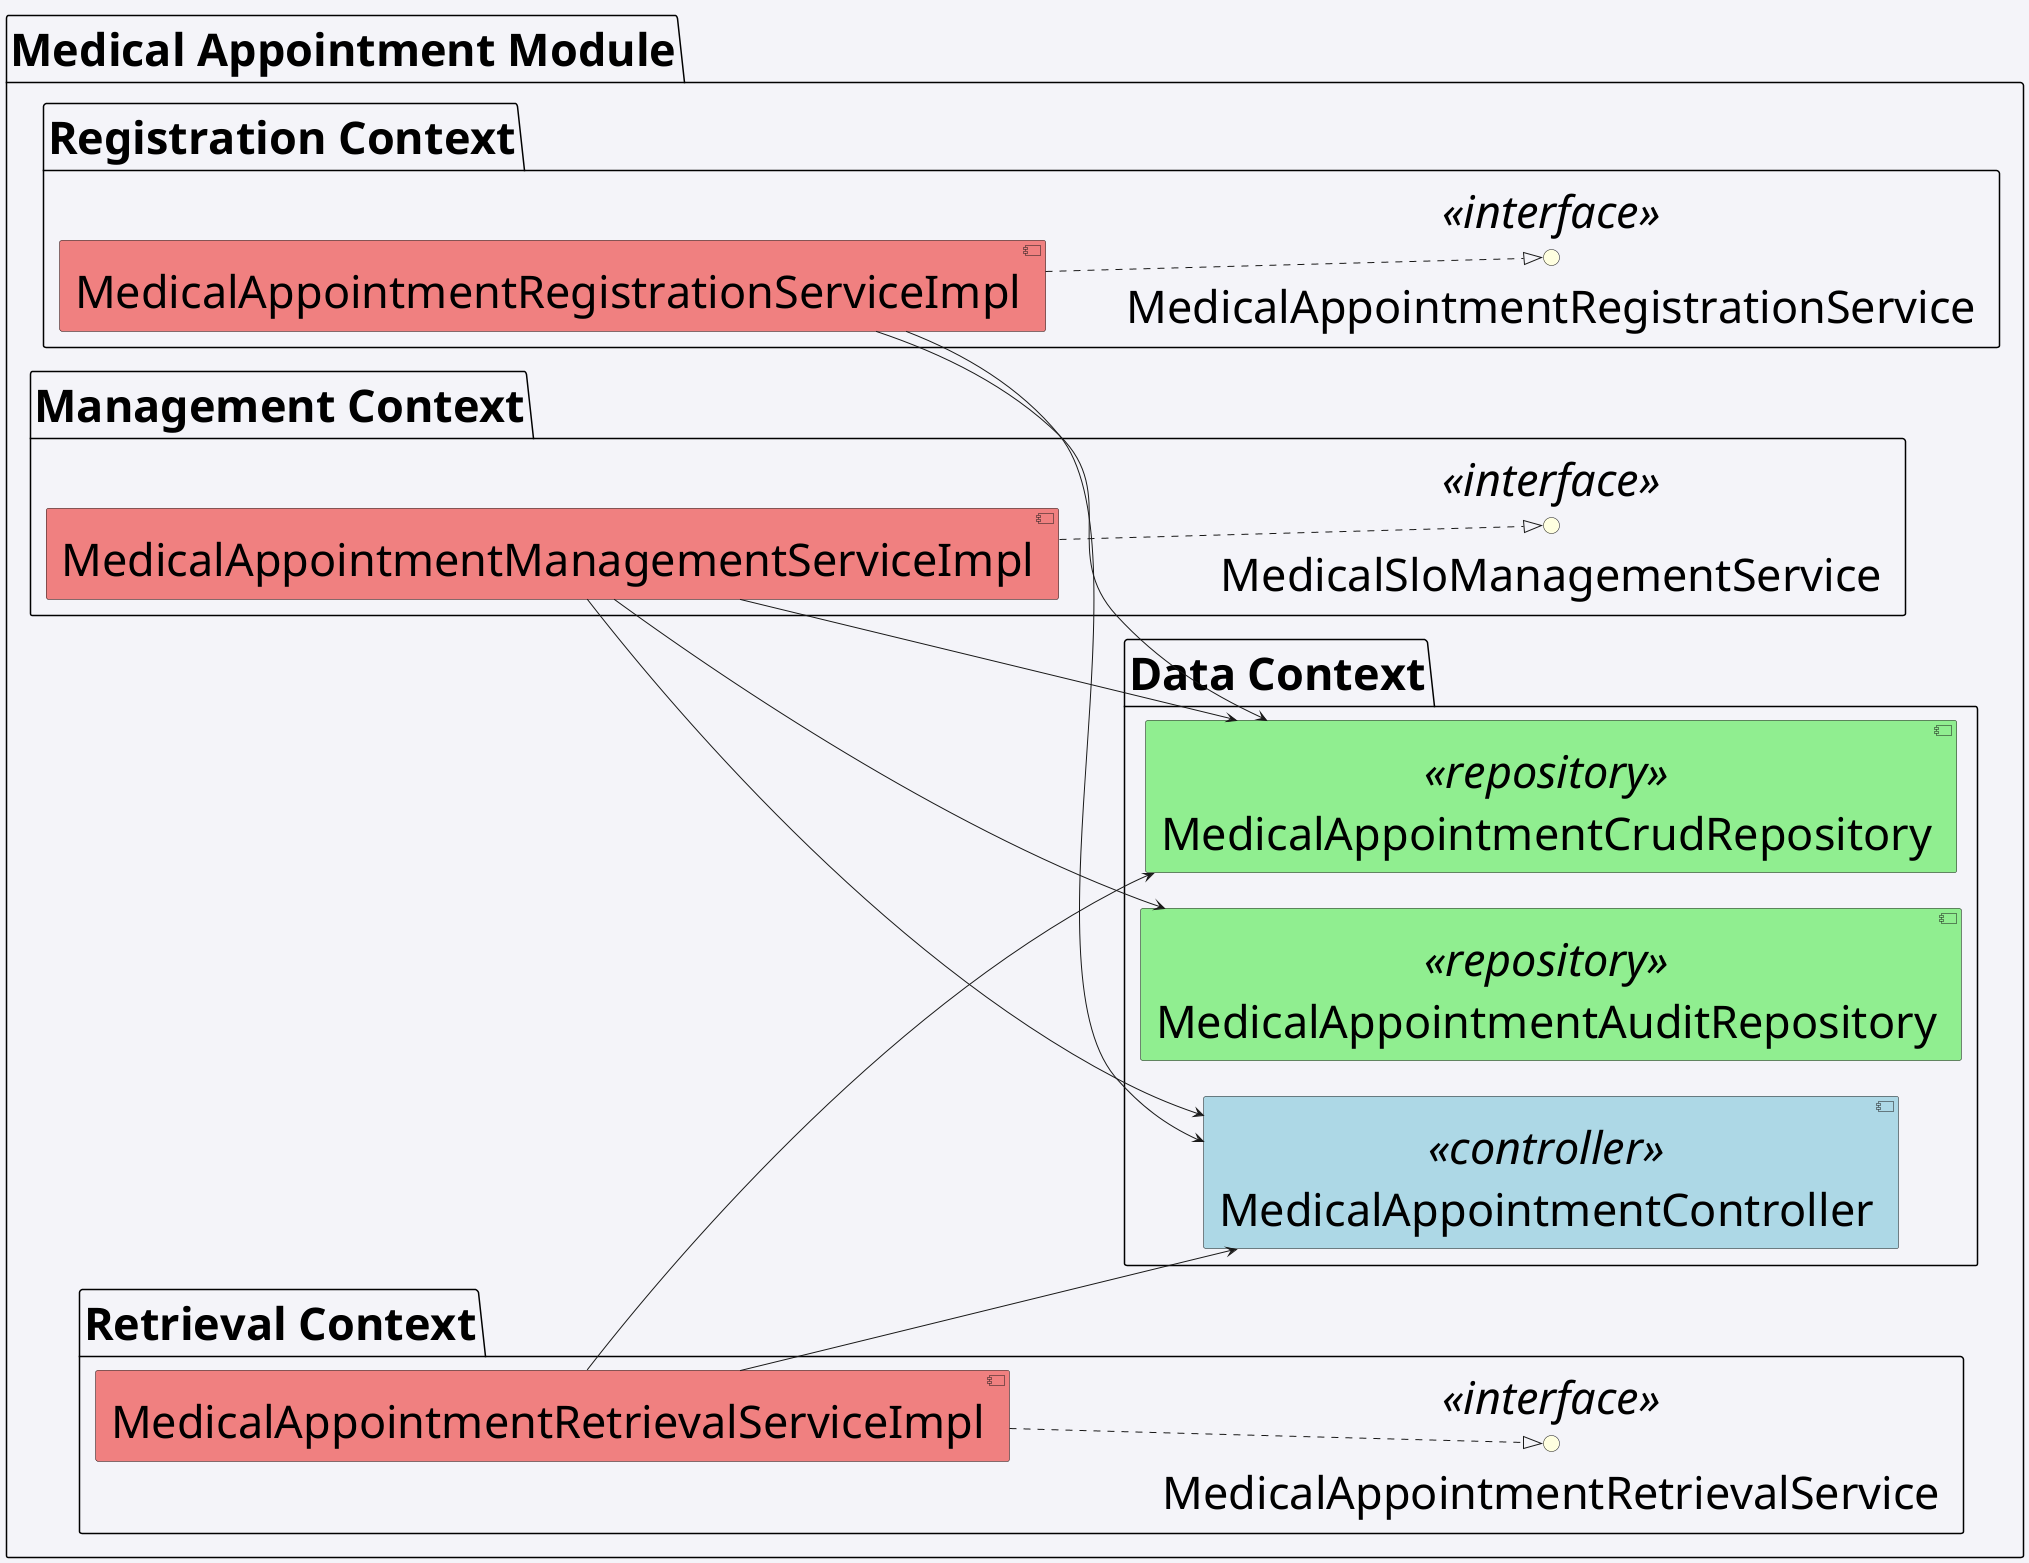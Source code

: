 @startuml

skinparam backgroundColor #f4f4f9
skinparam componentStyle uml2
skinparam defaultFontSize 45
left to right direction


package "Medical Appointment Module" {

    package "Data Context" {
        component MedicalAppointmentController <<controller>> #LightBlue
        component MedicalAppointmentCrudRepository <<repository>> #LightGreen
        component MedicalAppointmentAuditRepository <<repository>> #LightGreen
    }

    package "Registration Context" {
        interface MedicalAppointmentRegistrationService <<interface>> #LightYellow
        component MedicalAppointmentRegistrationServiceImpl #LightCoral

        MedicalAppointmentRegistrationServiceImpl ..|> MedicalAppointmentRegistrationService
        MedicalAppointmentRegistrationServiceImpl --> MedicalAppointmentCrudRepository
        MedicalAppointmentRegistrationServiceImpl --> MedicalAppointmentController
    }

    package "Management Context" {
        interface MedicalSloManagementService <<interface>> #LightYellow
        component MedicalAppointmentManagementServiceImpl #LightCoral

        MedicalAppointmentManagementServiceImpl ..|> MedicalSloManagementService
        MedicalAppointmentManagementServiceImpl --> MedicalAppointmentCrudRepository
        MedicalAppointmentManagementServiceImpl --> MedicalAppointmentAuditRepository
        MedicalAppointmentManagementServiceImpl --> MedicalAppointmentController
    }

    package "Retrieval Context" {
        interface MedicalAppointmentRetrievalService <<interface>> #LightYellow
        component MedicalAppointmentRetrievalServiceImpl #LightCoral

        MedicalAppointmentRetrievalServiceImpl ..|> MedicalAppointmentRetrievalService
        MedicalAppointmentRetrievalServiceImpl --> MedicalAppointmentCrudRepository
        MedicalAppointmentRetrievalServiceImpl --> MedicalAppointmentController
    }

}

@enduml